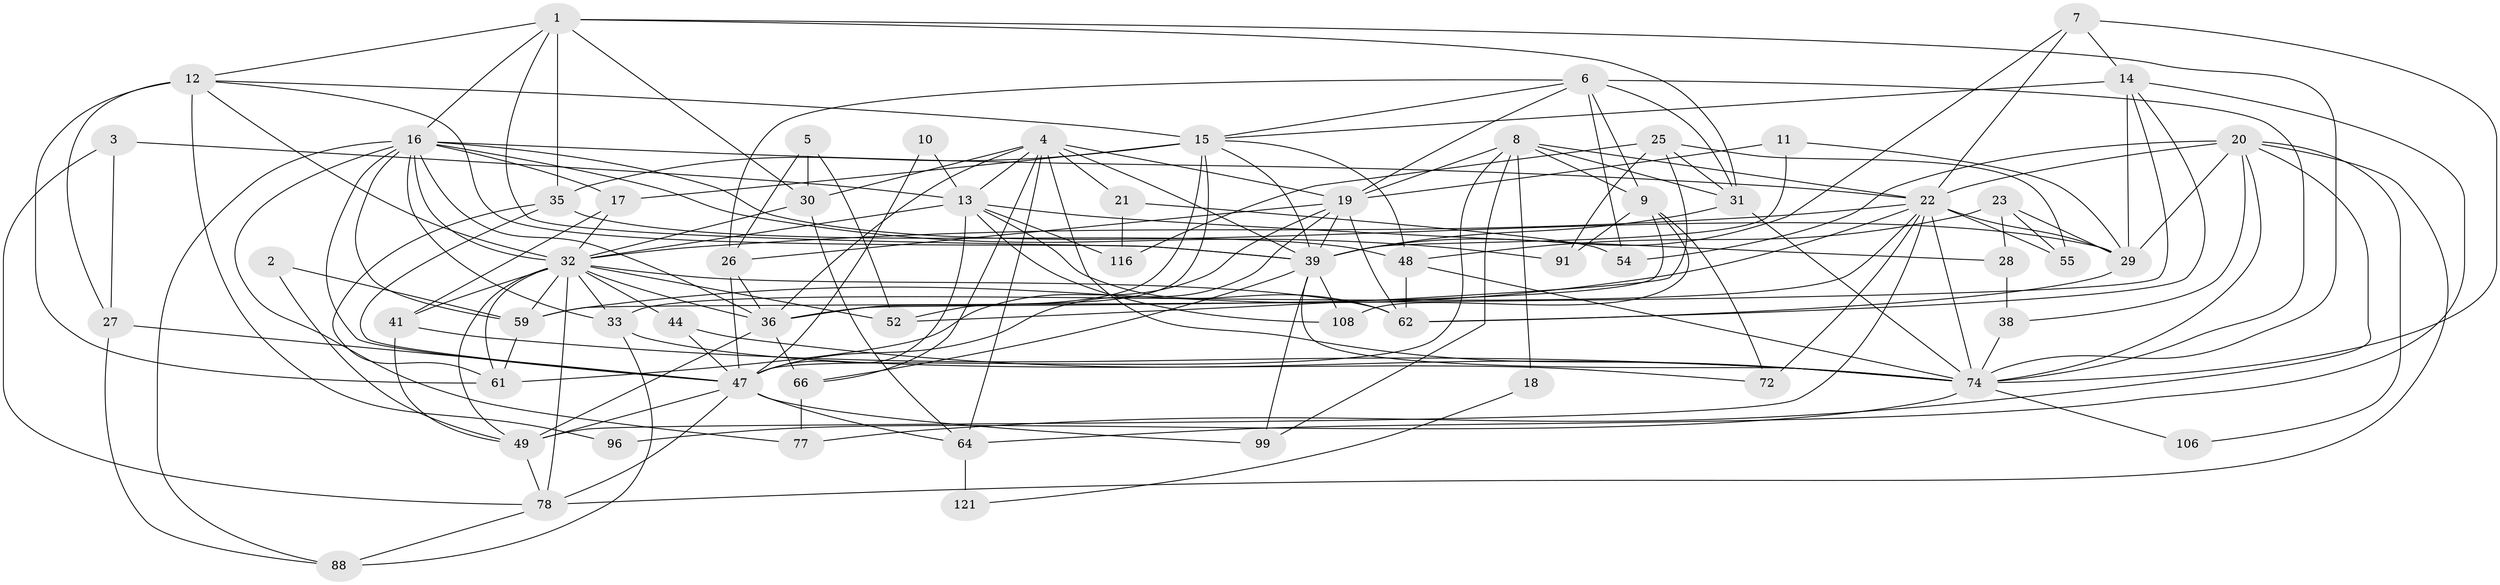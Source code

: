 // original degree distribution, {7: 0.056910569105691054, 2: 0.11382113821138211, 3: 0.34146341463414637, 5: 0.17886178861788618, 4: 0.21138211382113822, 9: 0.008130081300813009, 6: 0.08943089430894309}
// Generated by graph-tools (version 1.1) at 2025/14/03/09/25 04:14:59]
// undirected, 61 vertices, 169 edges
graph export_dot {
graph [start="1"]
  node [color=gray90,style=filled];
  1;
  2;
  3;
  4 [super="+63"];
  5;
  6 [super="+40"];
  7;
  8 [super="+94"];
  9 [super="+81"];
  10;
  11;
  12 [super="+73+43"];
  13 [super="+34"];
  14 [super="+85"];
  15 [super="+119+101"];
  16 [super="+45+24+56"];
  17;
  18;
  19 [super="+50+102"];
  20 [super="+92+42"];
  21;
  22 [super="+76"];
  23;
  25;
  26;
  27 [super="+70"];
  28;
  29 [super="+75+117"];
  30 [super="+80"];
  31 [super="+60"];
  32 [super="+37+90"];
  33 [super="+114+58"];
  35 [super="+65"];
  36 [super="+46"];
  38;
  39 [super="+51"];
  41 [super="+86"];
  44 [super="+87+113"];
  47 [super="+69+97+57"];
  48;
  49 [super="+93"];
  52;
  54;
  55;
  59;
  61 [super="+71"];
  62 [super="+115"];
  64 [super="+67+79"];
  66;
  72;
  74 [super="+83+110"];
  77;
  78 [super="+104"];
  88;
  91;
  96;
  99;
  106;
  108;
  116;
  121;
  1 -- 30;
  1 -- 31;
  1 -- 35;
  1 -- 74;
  1 -- 12;
  1 -- 39;
  1 -- 16;
  2 -- 59;
  2 -- 49;
  3 -- 13;
  3 -- 27;
  3 -- 78;
  4 -- 21 [weight=2];
  4 -- 39;
  4 -- 64 [weight=2];
  4 -- 30;
  4 -- 19;
  4 -- 36;
  4 -- 66;
  4 -- 74;
  4 -- 13;
  5 -- 26;
  5 -- 52;
  5 -- 30;
  6 -- 54;
  6 -- 74;
  6 -- 9 [weight=2];
  6 -- 26;
  6 -- 31;
  6 -- 15;
  6 -- 19;
  7 -- 74;
  7 -- 14;
  7 -- 39;
  7 -- 22;
  8 -- 99;
  8 -- 18;
  8 -- 31;
  8 -- 47;
  8 -- 19;
  8 -- 22;
  8 -- 9;
  9 -- 36;
  9 -- 72;
  9 -- 91;
  9 -- 108;
  10 -- 47;
  10 -- 13;
  11 -- 39;
  11 -- 19;
  11 -- 29;
  12 -- 27;
  12 -- 96;
  12 -- 61;
  12 -- 32;
  12 -- 15;
  12 -- 39;
  13 -- 108;
  13 -- 116;
  13 -- 32;
  13 -- 28;
  13 -- 62;
  13 -- 47;
  14 -- 59;
  14 -- 15;
  14 -- 64;
  14 -- 62;
  14 -- 29;
  15 -- 39;
  15 -- 36;
  15 -- 48;
  15 -- 17;
  15 -- 52;
  15 -- 35;
  16 -- 88;
  16 -- 91;
  16 -- 59;
  16 -- 17;
  16 -- 77;
  16 -- 36;
  16 -- 29;
  16 -- 32 [weight=2];
  16 -- 47;
  16 -- 33;
  16 -- 22;
  17 -- 41;
  17 -- 32;
  18 -- 121;
  19 -- 47;
  19 -- 62;
  19 -- 39;
  19 -- 26;
  19 -- 61;
  20 -- 38;
  20 -- 74;
  20 -- 54;
  20 -- 106;
  20 -- 78;
  20 -- 77;
  20 -- 22 [weight=2];
  20 -- 29;
  21 -- 116;
  21 -- 54;
  22 -- 32;
  22 -- 33;
  22 -- 72;
  22 -- 74;
  22 -- 55;
  22 -- 59;
  22 -- 29;
  22 -- 49;
  23 -- 48;
  23 -- 28;
  23 -- 55;
  23 -- 29;
  25 -- 52;
  25 -- 55;
  25 -- 91;
  25 -- 116;
  25 -- 31;
  26 -- 36;
  26 -- 47;
  27 -- 47;
  27 -- 88;
  28 -- 38;
  29 -- 62;
  30 -- 64;
  30 -- 32;
  31 -- 39;
  31 -- 74;
  32 -- 33;
  32 -- 36;
  32 -- 41;
  32 -- 52 [weight=2];
  32 -- 61;
  32 -- 44;
  32 -- 59;
  32 -- 49 [weight=2];
  32 -- 62 [weight=2];
  32 -- 78;
  33 -- 72;
  33 -- 88;
  35 -- 61;
  35 -- 48;
  35 -- 47;
  36 -- 66;
  36 -- 49;
  38 -- 74;
  39 -- 66;
  39 -- 99;
  39 -- 108;
  39 -- 74;
  41 -- 49;
  41 -- 74;
  44 -- 47 [weight=2];
  44 -- 74;
  47 -- 64 [weight=3];
  47 -- 99;
  47 -- 49 [weight=2];
  47 -- 78;
  48 -- 62;
  48 -- 74;
  49 -- 78;
  59 -- 61;
  64 -- 121 [weight=2];
  66 -- 77;
  74 -- 106;
  74 -- 96;
  78 -- 88;
}
